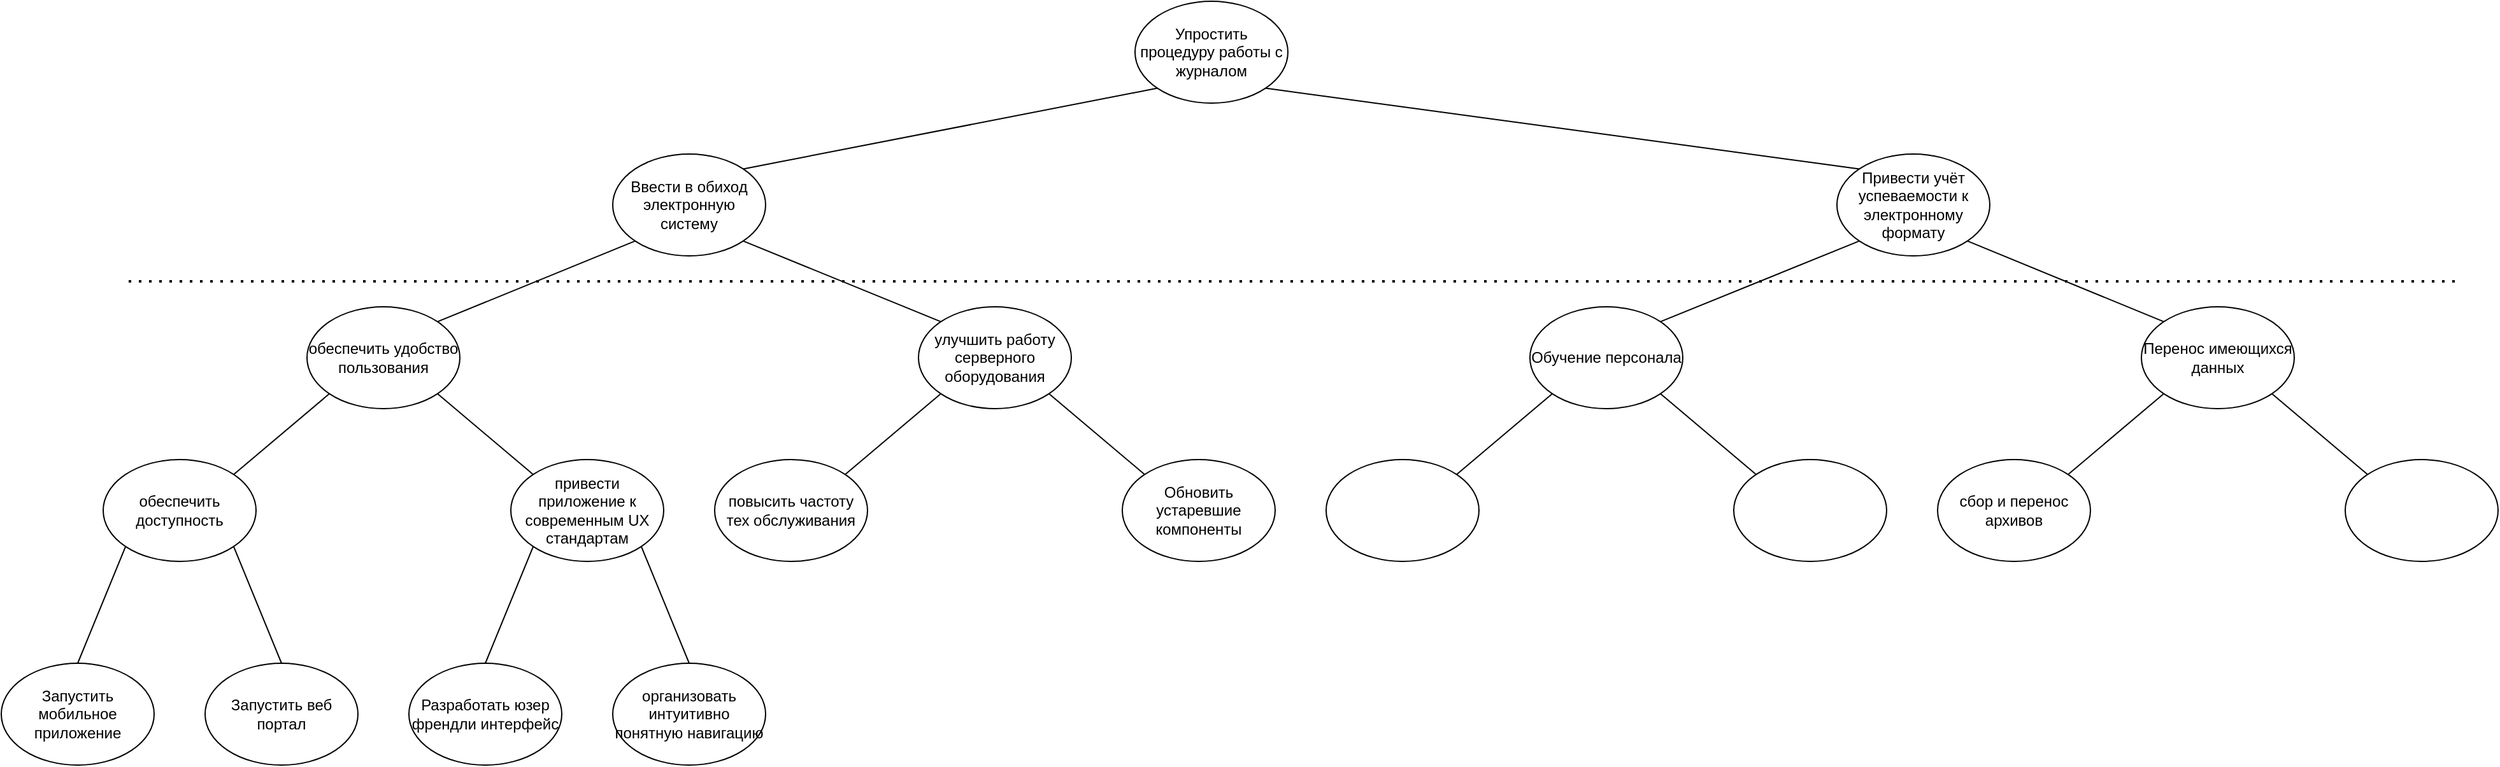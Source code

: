 <mxfile version="16.1.0" type="github">
  <diagram id="NjhTPVbKQHHZxHIw1Mg0" name="Page-1">
    <mxGraphModel dx="2933" dy="987" grid="1" gridSize="10" guides="1" tooltips="1" connect="1" arrows="1" fold="1" page="1" pageScale="1" pageWidth="827" pageHeight="1169" math="0" shadow="0">
      <root>
        <mxCell id="0" />
        <mxCell id="1" parent="0" />
        <mxCell id="x4UWKTNgoqD-uEIDpkws-1" value="Упростить процедуру работы с журналом" style="ellipse;whiteSpace=wrap;html=1;" vertex="1" parent="1">
          <mxGeometry x="690" y="40" width="120" height="80" as="geometry" />
        </mxCell>
        <mxCell id="x4UWKTNgoqD-uEIDpkws-2" value="Ввести в обиход электронную систему" style="ellipse;whiteSpace=wrap;html=1;" vertex="1" parent="1">
          <mxGeometry x="280" y="160" width="120" height="80" as="geometry" />
        </mxCell>
        <mxCell id="x4UWKTNgoqD-uEIDpkws-3" value="" style="endArrow=none;html=1;rounded=0;entryX=0;entryY=1;entryDx=0;entryDy=0;exitX=1;exitY=0;exitDx=0;exitDy=0;" edge="1" parent="1" source="x4UWKTNgoqD-uEIDpkws-2" target="x4UWKTNgoqD-uEIDpkws-1">
          <mxGeometry width="50" height="50" relative="1" as="geometry">
            <mxPoint x="390" y="240" as="sourcePoint" />
            <mxPoint x="440" y="190" as="targetPoint" />
          </mxGeometry>
        </mxCell>
        <mxCell id="x4UWKTNgoqD-uEIDpkws-4" value="обеспечить удобство пользования" style="ellipse;whiteSpace=wrap;html=1;" vertex="1" parent="1">
          <mxGeometry x="40" y="280" width="120" height="80" as="geometry" />
        </mxCell>
        <mxCell id="x4UWKTNgoqD-uEIDpkws-5" value="" style="endArrow=none;html=1;rounded=0;entryX=0;entryY=1;entryDx=0;entryDy=0;exitX=1;exitY=0;exitDx=0;exitDy=0;" edge="1" parent="1" source="x4UWKTNgoqD-uEIDpkws-4" target="x4UWKTNgoqD-uEIDpkws-2">
          <mxGeometry width="50" height="50" relative="1" as="geometry">
            <mxPoint x="60" y="320" as="sourcePoint" />
            <mxPoint x="110" y="270" as="targetPoint" />
          </mxGeometry>
        </mxCell>
        <mxCell id="x4UWKTNgoqD-uEIDpkws-6" value="обеспечить доступность" style="ellipse;whiteSpace=wrap;html=1;" vertex="1" parent="1">
          <mxGeometry x="-120" y="400" width="120" height="80" as="geometry" />
        </mxCell>
        <mxCell id="x4UWKTNgoqD-uEIDpkws-7" value="" style="endArrow=none;html=1;rounded=0;entryX=0;entryY=1;entryDx=0;entryDy=0;exitX=1;exitY=0;exitDx=0;exitDy=0;" edge="1" parent="1" source="x4UWKTNgoqD-uEIDpkws-6" target="x4UWKTNgoqD-uEIDpkws-4">
          <mxGeometry width="50" height="50" relative="1" as="geometry">
            <mxPoint y="410" as="sourcePoint" />
            <mxPoint x="50" y="360" as="targetPoint" />
            <Array as="points" />
          </mxGeometry>
        </mxCell>
        <mxCell id="x4UWKTNgoqD-uEIDpkws-8" value="Запустить мобильное приложение" style="ellipse;whiteSpace=wrap;html=1;" vertex="1" parent="1">
          <mxGeometry x="-200" y="560" width="120" height="80" as="geometry" />
        </mxCell>
        <mxCell id="x4UWKTNgoqD-uEIDpkws-9" value="" style="endArrow=none;html=1;rounded=0;entryX=0;entryY=1;entryDx=0;entryDy=0;exitX=0.5;exitY=0;exitDx=0;exitDy=0;" edge="1" parent="1" source="x4UWKTNgoqD-uEIDpkws-8" target="x4UWKTNgoqD-uEIDpkws-6">
          <mxGeometry width="50" height="50" relative="1" as="geometry">
            <mxPoint x="-160" y="560" as="sourcePoint" />
            <mxPoint x="-110" y="510" as="targetPoint" />
          </mxGeometry>
        </mxCell>
        <mxCell id="x4UWKTNgoqD-uEIDpkws-10" value="Запустить веб портал" style="ellipse;whiteSpace=wrap;html=1;" vertex="1" parent="1">
          <mxGeometry x="-40" y="560" width="120" height="80" as="geometry" />
        </mxCell>
        <mxCell id="x4UWKTNgoqD-uEIDpkws-11" value="" style="endArrow=none;html=1;rounded=0;entryX=1;entryY=1;entryDx=0;entryDy=0;exitX=0.5;exitY=0;exitDx=0;exitDy=0;" edge="1" parent="1" source="x4UWKTNgoqD-uEIDpkws-10" target="x4UWKTNgoqD-uEIDpkws-6">
          <mxGeometry width="50" height="50" relative="1" as="geometry">
            <mxPoint x="290" y="530" as="sourcePoint" />
            <mxPoint x="340" y="480" as="targetPoint" />
          </mxGeometry>
        </mxCell>
        <mxCell id="x4UWKTNgoqD-uEIDpkws-12" value="привести приложение к современным UX стандартам" style="ellipse;whiteSpace=wrap;html=1;" vertex="1" parent="1">
          <mxGeometry x="200" y="400" width="120" height="80" as="geometry" />
        </mxCell>
        <mxCell id="x4UWKTNgoqD-uEIDpkws-13" value="" style="endArrow=none;html=1;rounded=0;entryX=1;entryY=1;entryDx=0;entryDy=0;exitX=0;exitY=0;exitDx=0;exitDy=0;" edge="1" parent="1" source="x4UWKTNgoqD-uEIDpkws-12" target="x4UWKTNgoqD-uEIDpkws-4">
          <mxGeometry width="50" height="50" relative="1" as="geometry">
            <mxPoint x="310" y="370" as="sourcePoint" />
            <mxPoint x="360" y="320" as="targetPoint" />
          </mxGeometry>
        </mxCell>
        <mxCell id="x4UWKTNgoqD-uEIDpkws-14" value="Разработать юзер френдли интерфейс" style="ellipse;whiteSpace=wrap;html=1;" vertex="1" parent="1">
          <mxGeometry x="120" y="560" width="120" height="80" as="geometry" />
        </mxCell>
        <mxCell id="x4UWKTNgoqD-uEIDpkws-15" value="организовать интуитивно понятную навигацию" style="ellipse;whiteSpace=wrap;html=1;" vertex="1" parent="1">
          <mxGeometry x="280" y="560" width="120" height="80" as="geometry" />
        </mxCell>
        <mxCell id="x4UWKTNgoqD-uEIDpkws-16" value="" style="endArrow=none;html=1;rounded=0;entryX=0;entryY=1;entryDx=0;entryDy=0;exitX=0.5;exitY=0;exitDx=0;exitDy=0;" edge="1" parent="1" source="x4UWKTNgoqD-uEIDpkws-14" target="x4UWKTNgoqD-uEIDpkws-12">
          <mxGeometry width="50" height="50" relative="1" as="geometry">
            <mxPoint x="155" y="550" as="sourcePoint" />
            <mxPoint x="205" y="500" as="targetPoint" />
          </mxGeometry>
        </mxCell>
        <mxCell id="x4UWKTNgoqD-uEIDpkws-17" value="" style="endArrow=none;html=1;rounded=0;entryX=1;entryY=1;entryDx=0;entryDy=0;exitX=0.5;exitY=0;exitDx=0;exitDy=0;" edge="1" parent="1" source="x4UWKTNgoqD-uEIDpkws-15" target="x4UWKTNgoqD-uEIDpkws-12">
          <mxGeometry width="50" height="50" relative="1" as="geometry">
            <mxPoint x="390" y="420" as="sourcePoint" />
            <mxPoint x="440" y="370" as="targetPoint" />
          </mxGeometry>
        </mxCell>
        <mxCell id="x4UWKTNgoqD-uEIDpkws-18" value="улучшить работу серверного оборудования" style="ellipse;whiteSpace=wrap;html=1;" vertex="1" parent="1">
          <mxGeometry x="520" y="280" width="120" height="80" as="geometry" />
        </mxCell>
        <mxCell id="x4UWKTNgoqD-uEIDpkws-19" value="" style="endArrow=none;html=1;rounded=0;entryX=1;entryY=1;entryDx=0;entryDy=0;exitX=0;exitY=0;exitDx=0;exitDy=0;" edge="1" parent="1" source="x4UWKTNgoqD-uEIDpkws-18" target="x4UWKTNgoqD-uEIDpkws-2">
          <mxGeometry width="50" height="50" relative="1" as="geometry">
            <mxPoint x="440" y="240" as="sourcePoint" />
            <mxPoint x="490" y="190" as="targetPoint" />
          </mxGeometry>
        </mxCell>
        <mxCell id="x4UWKTNgoqD-uEIDpkws-20" value="повысить частоту тех обслуживания" style="ellipse;whiteSpace=wrap;html=1;" vertex="1" parent="1">
          <mxGeometry x="360" y="400" width="120" height="80" as="geometry" />
        </mxCell>
        <mxCell id="x4UWKTNgoqD-uEIDpkws-21" value="" style="endArrow=none;html=1;rounded=0;entryX=0;entryY=1;entryDx=0;entryDy=0;exitX=1;exitY=0;exitDx=0;exitDy=0;" edge="1" parent="1" source="x4UWKTNgoqD-uEIDpkws-20" target="x4UWKTNgoqD-uEIDpkws-18">
          <mxGeometry width="50" height="50" relative="1" as="geometry">
            <mxPoint x="480" y="410" as="sourcePoint" />
            <mxPoint x="530" y="360" as="targetPoint" />
          </mxGeometry>
        </mxCell>
        <mxCell id="x4UWKTNgoqD-uEIDpkws-22" value="Обновить устаревшие компоненты" style="ellipse;whiteSpace=wrap;html=1;" vertex="1" parent="1">
          <mxGeometry x="680" y="400" width="120" height="80" as="geometry" />
        </mxCell>
        <mxCell id="x4UWKTNgoqD-uEIDpkws-23" value="" style="endArrow=none;html=1;rounded=0;entryX=0;entryY=0;entryDx=0;entryDy=0;exitX=1;exitY=1;exitDx=0;exitDy=0;" edge="1" parent="1" source="x4UWKTNgoqD-uEIDpkws-18" target="x4UWKTNgoqD-uEIDpkws-22">
          <mxGeometry width="50" height="50" relative="1" as="geometry">
            <mxPoint x="390" y="370" as="sourcePoint" />
            <mxPoint x="440" y="320" as="targetPoint" />
          </mxGeometry>
        </mxCell>
        <mxCell id="x4UWKTNgoqD-uEIDpkws-24" value="" style="ellipse;whiteSpace=wrap;html=1;" vertex="1" parent="1">
          <mxGeometry x="840" y="400" width="120" height="80" as="geometry" />
        </mxCell>
        <mxCell id="x4UWKTNgoqD-uEIDpkws-25" value="Обучение персонала" style="ellipse;whiteSpace=wrap;html=1;" vertex="1" parent="1">
          <mxGeometry x="1000" y="280" width="120" height="80" as="geometry" />
        </mxCell>
        <mxCell id="x4UWKTNgoqD-uEIDpkws-26" value="Привести учёт успеваемости к электронному формату" style="ellipse;whiteSpace=wrap;html=1;" vertex="1" parent="1">
          <mxGeometry x="1241" y="160" width="120" height="80" as="geometry" />
        </mxCell>
        <mxCell id="x4UWKTNgoqD-uEIDpkws-27" value="" style="endArrow=none;html=1;rounded=0;entryX=1;entryY=1;entryDx=0;entryDy=0;exitX=0;exitY=0;exitDx=0;exitDy=0;" edge="1" parent="1" source="x4UWKTNgoqD-uEIDpkws-26" target="x4UWKTNgoqD-uEIDpkws-1">
          <mxGeometry width="50" height="50" relative="1" as="geometry">
            <mxPoint x="1050" y="90" as="sourcePoint" />
            <mxPoint x="980" y="210" as="targetPoint" />
          </mxGeometry>
        </mxCell>
        <mxCell id="x4UWKTNgoqD-uEIDpkws-30" value="" style="endArrow=none;html=1;rounded=0;entryX=0;entryY=1;entryDx=0;entryDy=0;exitX=1;exitY=0;exitDx=0;exitDy=0;" edge="1" parent="1" source="x4UWKTNgoqD-uEIDpkws-25" target="x4UWKTNgoqD-uEIDpkws-26">
          <mxGeometry width="50" height="50" relative="1" as="geometry">
            <mxPoint x="1180" y="345" as="sourcePoint" />
            <mxPoint x="1230" y="295" as="targetPoint" />
          </mxGeometry>
        </mxCell>
        <mxCell id="x4UWKTNgoqD-uEIDpkws-31" value="" style="endArrow=none;html=1;rounded=0;entryX=0;entryY=1;entryDx=0;entryDy=0;exitX=1;exitY=0;exitDx=0;exitDy=0;" edge="1" parent="1" source="x4UWKTNgoqD-uEIDpkws-24" target="x4UWKTNgoqD-uEIDpkws-25">
          <mxGeometry width="50" height="50" relative="1" as="geometry">
            <mxPoint x="1080" y="500" as="sourcePoint" />
            <mxPoint x="1130" y="450" as="targetPoint" />
          </mxGeometry>
        </mxCell>
        <mxCell id="x4UWKTNgoqD-uEIDpkws-32" value="" style="ellipse;whiteSpace=wrap;html=1;" vertex="1" parent="1">
          <mxGeometry x="1160" y="400" width="120" height="80" as="geometry" />
        </mxCell>
        <mxCell id="x4UWKTNgoqD-uEIDpkws-33" value="" style="endArrow=none;html=1;rounded=0;entryX=1;entryY=1;entryDx=0;entryDy=0;exitX=0;exitY=0;exitDx=0;exitDy=0;" edge="1" parent="1" source="x4UWKTNgoqD-uEIDpkws-32" target="x4UWKTNgoqD-uEIDpkws-25">
          <mxGeometry width="50" height="50" relative="1" as="geometry">
            <mxPoint x="1090" y="540" as="sourcePoint" />
            <mxPoint x="1140" y="490" as="targetPoint" />
          </mxGeometry>
        </mxCell>
        <mxCell id="x4UWKTNgoqD-uEIDpkws-34" value="Перенос имеющихся данных" style="ellipse;whiteSpace=wrap;html=1;" vertex="1" parent="1">
          <mxGeometry x="1480" y="280" width="120" height="80" as="geometry" />
        </mxCell>
        <mxCell id="x4UWKTNgoqD-uEIDpkws-35" value="" style="endArrow=none;html=1;rounded=0;entryX=1;entryY=1;entryDx=0;entryDy=0;exitX=0;exitY=0;exitDx=0;exitDy=0;" edge="1" parent="1" source="x4UWKTNgoqD-uEIDpkws-34" target="x4UWKTNgoqD-uEIDpkws-26">
          <mxGeometry width="50" height="50" relative="1" as="geometry">
            <mxPoint x="1380" y="380" as="sourcePoint" />
            <mxPoint x="1430" y="330" as="targetPoint" />
          </mxGeometry>
        </mxCell>
        <mxCell id="x4UWKTNgoqD-uEIDpkws-36" value="сбор и перенос архивов" style="ellipse;whiteSpace=wrap;html=1;" vertex="1" parent="1">
          <mxGeometry x="1320" y="400" width="120" height="80" as="geometry" />
        </mxCell>
        <mxCell id="x4UWKTNgoqD-uEIDpkws-37" value="" style="endArrow=none;html=1;rounded=0;entryX=0;entryY=1;entryDx=0;entryDy=0;exitX=1;exitY=0;exitDx=0;exitDy=0;" edge="1" parent="1" source="x4UWKTNgoqD-uEIDpkws-36" target="x4UWKTNgoqD-uEIDpkws-34">
          <mxGeometry width="50" height="50" relative="1" as="geometry">
            <mxPoint x="1490" y="460" as="sourcePoint" />
            <mxPoint x="1540" y="410" as="targetPoint" />
          </mxGeometry>
        </mxCell>
        <mxCell id="x4UWKTNgoqD-uEIDpkws-38" value="" style="ellipse;whiteSpace=wrap;html=1;" vertex="1" parent="1">
          <mxGeometry x="1640" y="400" width="120" height="80" as="geometry" />
        </mxCell>
        <mxCell id="x4UWKTNgoqD-uEIDpkws-39" value="" style="endArrow=none;html=1;rounded=0;entryX=1;entryY=1;entryDx=0;entryDy=0;exitX=0;exitY=0;exitDx=0;exitDy=0;" edge="1" parent="1" source="x4UWKTNgoqD-uEIDpkws-38" target="x4UWKTNgoqD-uEIDpkws-34">
          <mxGeometry width="50" height="50" relative="1" as="geometry">
            <mxPoint x="1620" y="540" as="sourcePoint" />
            <mxPoint x="1670" y="490" as="targetPoint" />
          </mxGeometry>
        </mxCell>
        <mxCell id="x4UWKTNgoqD-uEIDpkws-40" value="" style="endArrow=none;dashed=1;html=1;dashPattern=1 3;strokeWidth=2;rounded=0;" edge="1" parent="1">
          <mxGeometry width="50" height="50" relative="1" as="geometry">
            <mxPoint x="-100" y="260" as="sourcePoint" />
            <mxPoint x="1730" y="260" as="targetPoint" />
          </mxGeometry>
        </mxCell>
      </root>
    </mxGraphModel>
  </diagram>
</mxfile>

